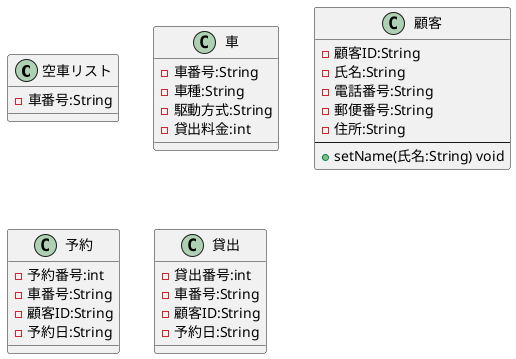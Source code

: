 @startuml
class 空車リスト{
- 車番号:String   
}
class 車{
- 車番号:String
- 車種:String 
- 駆動方式:String  
- 貸出料金:int 
}
class 顧客{
- 顧客ID:String  
- 氏名:String
- 電話番号:String   
- 郵便番号:String   
- 住所:String 
---
+ setName(氏名:String) void  
}
class 予約{
- 予約番号:int 
- 車番号:String
- 顧客ID:String
- 予約日:String  
}
class 貸出{
- 貸出番号:int 
- 車番号:String
- 顧客ID:String
- 予約日:String    
}
@enduml